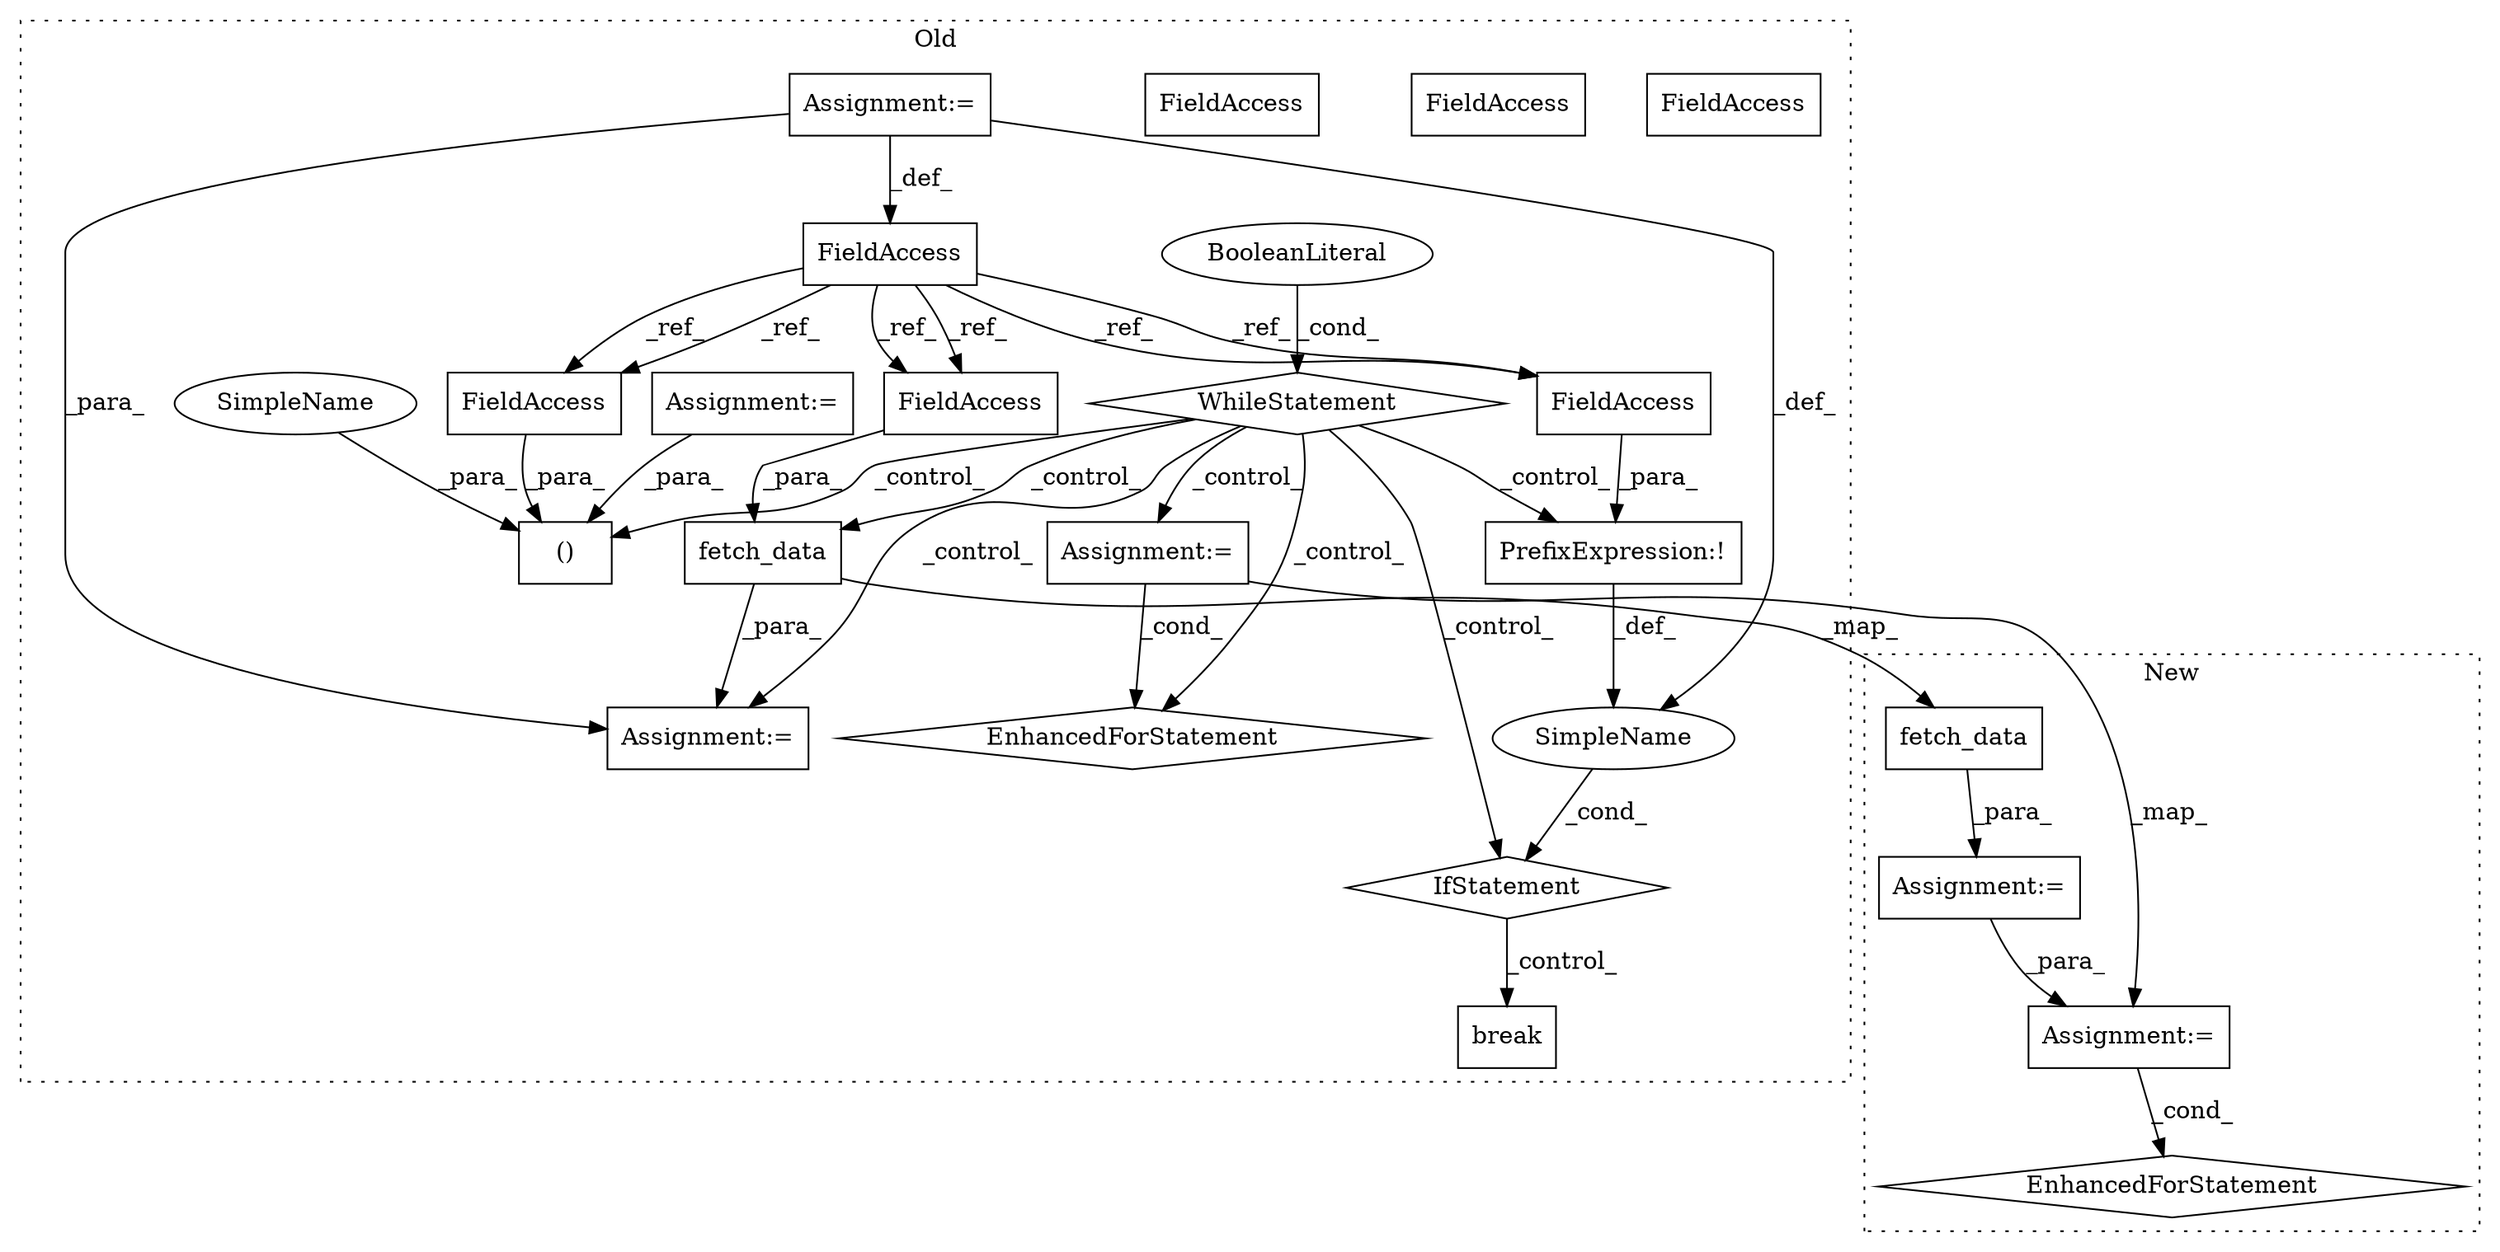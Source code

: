 digraph G {
subgraph cluster0 {
1 [label="fetch_data" a="32" s="477,501" l="11,1" shape="box"];
3 [label="FieldAccess" a="22" s="362" l="10" shape="box"];
4 [label="()" a="106" s="411" l="50" shape="box"];
5 [label="PrefixExpression:!" a="38" s="623" l="1" shape="box"];
6 [label="break" a="10" s="646" l="6" shape="box"];
7 [label="FieldAccess" a="22" s="491" l="10" shape="box"];
8 [label="FieldAccess" a="22" s="624" l="10" shape="box"];
9 [label="SimpleName" a="42" s="" l="" shape="ellipse"];
10 [label="IfStatement" a="25" s="619,634" l="4,2" shape="diamond"];
11 [label="FieldAccess" a="22" s="451" l="10" shape="box"];
12 [label="Assignment:=" a="7" s="124" l="10" shape="box"];
14 [label="Assignment:=" a="7" s="372" l="1" shape="box"];
15 [label="Assignment:=" a="7" s="461" l="2" shape="box"];
16 [label="WhileStatement" a="61" s="383,394" l="7,2" shape="diamond"];
17 [label="BooleanLiteral" a="9" s="390" l="4" shape="ellipse"];
19 [label="EnhancedForStatement" a="70" s="510,581" l="57,2" shape="diamond"];
20 [label="Assignment:=" a="7" s="510,581" l="57,2" shape="box"];
22 [label="SimpleName" a="42" s="411" l="4" shape="ellipse"];
23 [label="FieldAccess" a="22" s="491" l="10" shape="box"];
24 [label="FieldAccess" a="22" s="451" l="10" shape="box"];
25 [label="FieldAccess" a="22" s="624" l="10" shape="box"];
label = "Old";
style="dotted";
}
subgraph cluster1 {
2 [label="fetch_data" a="32" s="345,358" l="11,1" shape="box"];
13 [label="Assignment:=" a="7" s="330" l="1" shape="box"];
18 [label="EnhancedForStatement" a="70" s="365,432" l="53,2" shape="diamond"];
21 [label="Assignment:=" a="7" s="365,432" l="53,2" shape="box"];
label = "New";
style="dotted";
}
1 -> 2 [label="_map_"];
1 -> 15 [label="_para_"];
2 -> 13 [label="_para_"];
3 -> 23 [label="_ref_"];
3 -> 23 [label="_ref_"];
3 -> 24 [label="_ref_"];
3 -> 25 [label="_ref_"];
3 -> 24 [label="_ref_"];
3 -> 25 [label="_ref_"];
5 -> 9 [label="_def_"];
9 -> 10 [label="_cond_"];
10 -> 6 [label="_control_"];
12 -> 4 [label="_para_"];
13 -> 21 [label="_para_"];
14 -> 3 [label="_def_"];
14 -> 15 [label="_para_"];
14 -> 9 [label="_def_"];
16 -> 1 [label="_control_"];
16 -> 15 [label="_control_"];
16 -> 19 [label="_control_"];
16 -> 5 [label="_control_"];
16 -> 20 [label="_control_"];
16 -> 10 [label="_control_"];
16 -> 4 [label="_control_"];
17 -> 16 [label="_cond_"];
20 -> 19 [label="_cond_"];
20 -> 21 [label="_map_"];
21 -> 18 [label="_cond_"];
22 -> 4 [label="_para_"];
23 -> 1 [label="_para_"];
24 -> 4 [label="_para_"];
25 -> 5 [label="_para_"];
}